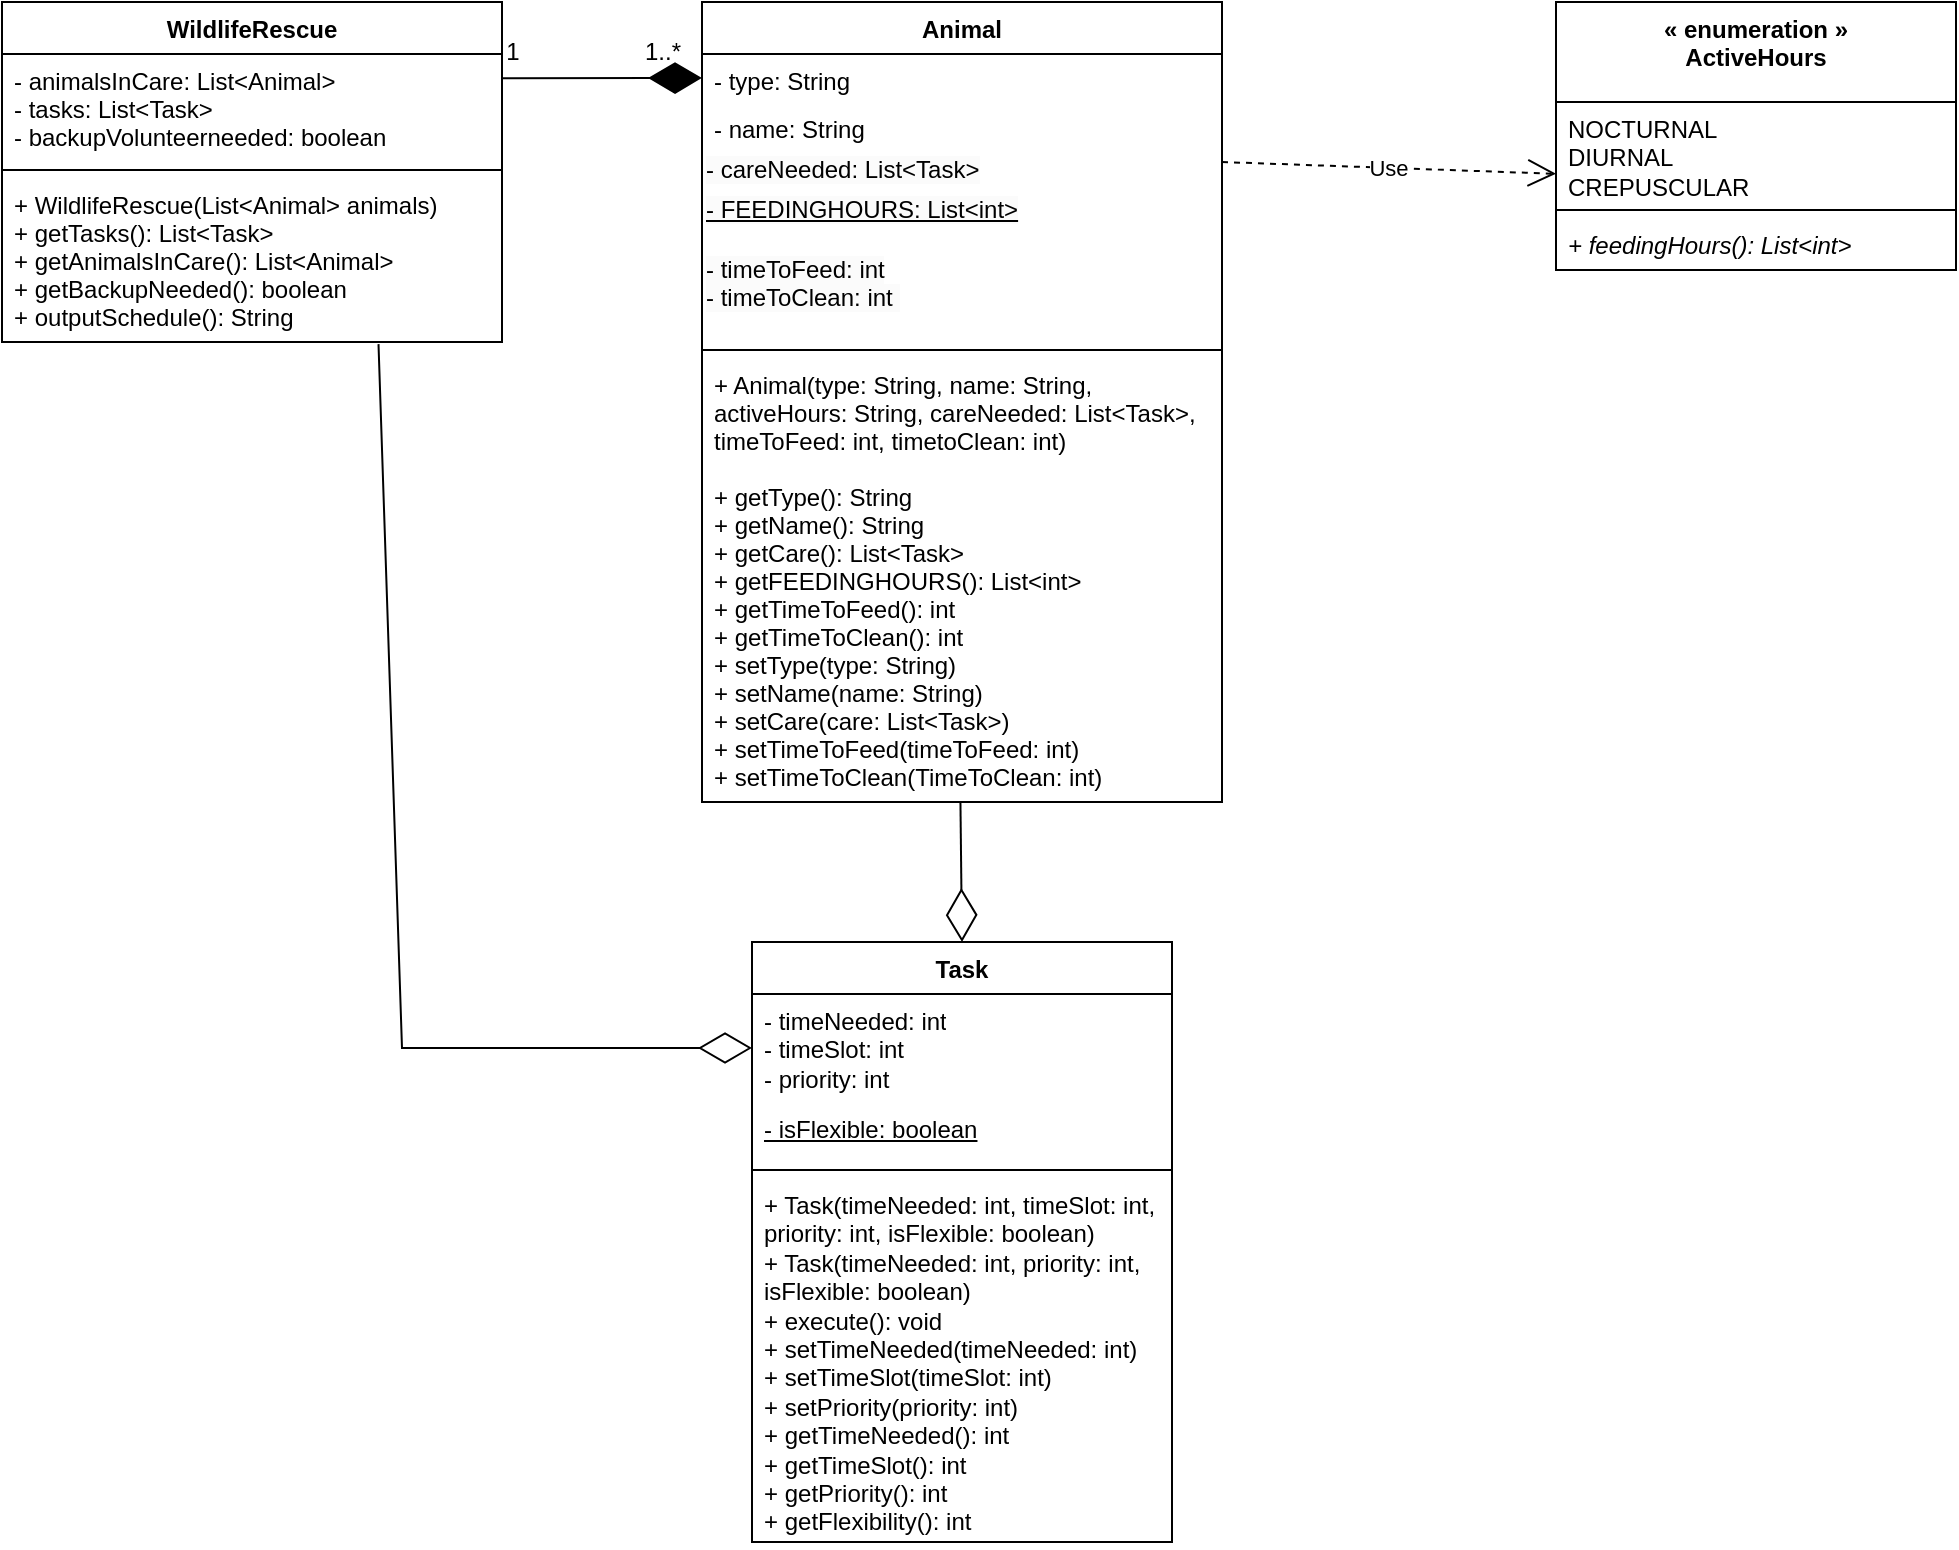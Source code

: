 <mxfile version="21.0.4" type="github">
  <diagram id="2KpLl_mZCOHA58I0HmC6" name="Page-1">
    <mxGraphModel dx="2074" dy="1162" grid="1" gridSize="10" guides="1" tooltips="1" connect="1" arrows="1" fold="1" page="1" pageScale="1" pageWidth="850" pageHeight="1100" math="0" shadow="0">
      <root>
        <mxCell id="0" />
        <mxCell id="1" parent="0" />
        <mxCell id="-pHp2P_mZ8aD6D5N5FeK-2" value="WildlifeRescue" style="swimlane;fontStyle=1;align=center;verticalAlign=top;childLayout=stackLayout;horizontal=1;startSize=26;horizontalStack=0;resizeParent=1;resizeParentMax=0;resizeLast=0;collapsible=1;marginBottom=0;" vertex="1" parent="1">
          <mxGeometry x="50" y="70" width="250" height="170" as="geometry">
            <mxRectangle x="470" y="20" width="130" height="30" as="alternateBounds" />
          </mxGeometry>
        </mxCell>
        <mxCell id="-pHp2P_mZ8aD6D5N5FeK-3" value="- animalsInCare: List&lt;Animal&gt;&#xa;- tasks: List&lt;Task&gt;&#xa;- backupVolunteerneeded: boolean" style="text;strokeColor=none;fillColor=none;align=left;verticalAlign=top;spacingLeft=4;spacingRight=4;overflow=hidden;rotatable=0;points=[[0,0.5],[1,0.5]];portConstraint=eastwest;" vertex="1" parent="-pHp2P_mZ8aD6D5N5FeK-2">
          <mxGeometry y="26" width="250" height="54" as="geometry" />
        </mxCell>
        <mxCell id="-pHp2P_mZ8aD6D5N5FeK-4" value="" style="line;strokeWidth=1;fillColor=none;align=left;verticalAlign=middle;spacingTop=-1;spacingLeft=3;spacingRight=3;rotatable=0;labelPosition=right;points=[];portConstraint=eastwest;strokeColor=inherit;" vertex="1" parent="-pHp2P_mZ8aD6D5N5FeK-2">
          <mxGeometry y="80" width="250" height="8" as="geometry" />
        </mxCell>
        <mxCell id="-pHp2P_mZ8aD6D5N5FeK-5" value="+ WildlifeRescue(List&lt;Animal&gt; animals)&#xa;+ getTasks(): List&lt;Task&gt;&#xa;+ getAnimalsInCare(): List&lt;Animal&gt;&#xa;+ getBackupNeeded(): boolean&#xa;+ outputSchedule(): String" style="text;strokeColor=none;fillColor=none;align=left;verticalAlign=top;spacingLeft=4;spacingRight=4;overflow=hidden;rotatable=0;points=[[0,0.5],[1,0.5]];portConstraint=eastwest;" vertex="1" parent="-pHp2P_mZ8aD6D5N5FeK-2">
          <mxGeometry y="88" width="250" height="82" as="geometry" />
        </mxCell>
        <mxCell id="-pHp2P_mZ8aD6D5N5FeK-6" value="Animal" style="swimlane;fontStyle=1;align=center;verticalAlign=top;childLayout=stackLayout;horizontal=1;startSize=26;horizontalStack=0;resizeParent=1;resizeParentMax=0;resizeLast=0;collapsible=1;marginBottom=0;" vertex="1" parent="1">
          <mxGeometry x="400" y="70" width="260" height="400" as="geometry" />
        </mxCell>
        <mxCell id="-pHp2P_mZ8aD6D5N5FeK-7" value="- type: String" style="text;strokeColor=none;fillColor=none;align=left;verticalAlign=top;spacingLeft=4;spacingRight=4;overflow=hidden;rotatable=0;points=[[0,0.5],[1,0.5]];portConstraint=eastwest;fontStyle=0" vertex="1" parent="-pHp2P_mZ8aD6D5N5FeK-6">
          <mxGeometry y="26" width="260" height="24" as="geometry" />
        </mxCell>
        <mxCell id="-pHp2P_mZ8aD6D5N5FeK-8" value="- name: String" style="text;strokeColor=none;fillColor=none;align=left;verticalAlign=top;spacingLeft=4;spacingRight=4;overflow=hidden;rotatable=0;points=[[0,0.5],[1,0.5]];portConstraint=eastwest;fontStyle=0" vertex="1" parent="-pHp2P_mZ8aD6D5N5FeK-6">
          <mxGeometry y="50" width="260" height="20" as="geometry" />
        </mxCell>
        <mxCell id="-pHp2P_mZ8aD6D5N5FeK-9" value="&lt;span style=&quot;color: rgb(0, 0, 0); font-family: Helvetica; font-size: 12px; font-style: normal; font-variant-ligatures: normal; font-variant-caps: normal; font-weight: 400; letter-spacing: normal; orphans: 2; text-align: left; text-indent: 0px; text-transform: none; widows: 2; word-spacing: 0px; -webkit-text-stroke-width: 0px; background-color: rgb(251, 251, 251); text-decoration-thickness: initial; text-decoration-style: initial; text-decoration-color: initial; float: none; display: inline !important;&quot;&gt;- careNeeded: List&amp;lt;Task&amp;gt;&lt;/span&gt;" style="text;whiteSpace=wrap;html=1;" vertex="1" parent="-pHp2P_mZ8aD6D5N5FeK-6">
          <mxGeometry y="70" width="260" height="20" as="geometry" />
        </mxCell>
        <mxCell id="-pHp2P_mZ8aD6D5N5FeK-10" value="&lt;span style=&quot;color: rgb(0, 0, 0); font-family: Helvetica; font-size: 12px; font-style: normal; font-variant-ligatures: normal; font-variant-caps: normal; font-weight: 400; letter-spacing: normal; orphans: 2; text-align: left; text-indent: 0px; text-transform: none; widows: 2; word-spacing: 0px; -webkit-text-stroke-width: 0px; background-color: rgb(251, 251, 251); text-decoration-thickness: initial; text-decoration-style: initial; text-decoration-color: initial; float: none; display: inline !important;&quot;&gt;&lt;u&gt;- FEEDINGHOURS: List&amp;lt;int&amp;gt;&lt;/u&gt;&lt;/span&gt;" style="text;whiteSpace=wrap;html=1;" vertex="1" parent="-pHp2P_mZ8aD6D5N5FeK-6">
          <mxGeometry y="90" width="260" height="30" as="geometry" />
        </mxCell>
        <mxCell id="-pHp2P_mZ8aD6D5N5FeK-33" value="&lt;span style=&quot;color: rgb(0, 0, 0); font-family: Helvetica; font-size: 12px; font-style: normal; font-variant-ligatures: normal; font-variant-caps: normal; font-weight: 400; letter-spacing: normal; orphans: 2; text-align: left; text-indent: 0px; text-transform: none; widows: 2; word-spacing: 0px; -webkit-text-stroke-width: 0px; background-color: rgb(251, 251, 251); text-decoration-thickness: initial; text-decoration-style: initial; text-decoration-color: initial; float: none; display: inline !important;&quot;&gt;- timeToFeed: int&lt;br&gt;- timeToClean: int&amp;nbsp;&lt;/span&gt;" style="text;whiteSpace=wrap;html=1;" vertex="1" parent="-pHp2P_mZ8aD6D5N5FeK-6">
          <mxGeometry y="120" width="260" height="50" as="geometry" />
        </mxCell>
        <mxCell id="-pHp2P_mZ8aD6D5N5FeK-11" value="" style="line;strokeWidth=1;fillColor=none;align=left;verticalAlign=middle;spacingTop=-1;spacingLeft=3;spacingRight=3;rotatable=0;labelPosition=right;points=[];portConstraint=eastwest;strokeColor=inherit;" vertex="1" parent="-pHp2P_mZ8aD6D5N5FeK-6">
          <mxGeometry y="170" width="260" height="8" as="geometry" />
        </mxCell>
        <mxCell id="-pHp2P_mZ8aD6D5N5FeK-12" value="+ Animal(type: String, name: String, &#xa;activeHours: String, careNeeded: List&lt;Task&gt;, &#xa;timeToFeed: int, timetoClean: int)&#xa;&#xa;+ getType(): String&#xa;+ getName(): String&#xa;+ getCare(): List&lt;Task&gt;&#xa;+ getFEEDINGHOURS(): List&lt;int&gt;&#xa;+ getTimeToFeed(): int&#xa;+ getTimeToClean(): int&#xa;+ setType(type: String)&#xa;+ setName(name: String)&#xa;+ setCare(care: List&lt;Task&gt;)&#xa;+ setTimeToFeed(timeToFeed: int)&#xa;+ setTimeToClean(TimeToClean: int)&#xa;&#xa;" style="text;strokeColor=none;fillColor=none;align=left;verticalAlign=top;spacingLeft=4;spacingRight=4;overflow=hidden;rotatable=0;points=[[0,0.5],[1,0.5]];portConstraint=eastwest;" vertex="1" parent="-pHp2P_mZ8aD6D5N5FeK-6">
          <mxGeometry y="178" width="260" height="222" as="geometry" />
        </mxCell>
        <mxCell id="-pHp2P_mZ8aD6D5N5FeK-13" value="« enumeration »&lt;br style=&quot;border-color: var(--border-color); font-weight: 400;&quot;&gt;&lt;b style=&quot;border-color: var(--border-color);&quot;&gt;ActiveHours&lt;/b&gt;" style="swimlane;fontStyle=1;align=center;verticalAlign=top;childLayout=stackLayout;horizontal=1;startSize=50;horizontalStack=0;resizeParent=1;resizeParentMax=0;resizeLast=0;collapsible=1;marginBottom=0;whiteSpace=wrap;html=1;" vertex="1" parent="1">
          <mxGeometry x="827" y="70" width="200" height="134" as="geometry" />
        </mxCell>
        <mxCell id="-pHp2P_mZ8aD6D5N5FeK-14" value="NOCTURNAL&lt;br&gt;DIURNAL&lt;br&gt;CREPUSCULAR" style="text;strokeColor=none;fillColor=none;align=left;verticalAlign=top;spacingLeft=4;spacingRight=4;overflow=hidden;rotatable=0;points=[[0,0.5],[1,0.5]];portConstraint=eastwest;whiteSpace=wrap;html=1;" vertex="1" parent="-pHp2P_mZ8aD6D5N5FeK-13">
          <mxGeometry y="50" width="200" height="50" as="geometry" />
        </mxCell>
        <mxCell id="-pHp2P_mZ8aD6D5N5FeK-15" value="" style="line;strokeWidth=1;fillColor=none;align=left;verticalAlign=middle;spacingTop=-1;spacingLeft=3;spacingRight=3;rotatable=0;labelPosition=right;points=[];portConstraint=eastwest;strokeColor=inherit;" vertex="1" parent="-pHp2P_mZ8aD6D5N5FeK-13">
          <mxGeometry y="100" width="200" height="8" as="geometry" />
        </mxCell>
        <mxCell id="-pHp2P_mZ8aD6D5N5FeK-16" value="&lt;i&gt;+ feedingHours(): List&amp;lt;int&amp;gt;&lt;/i&gt;" style="text;strokeColor=none;fillColor=none;align=left;verticalAlign=top;spacingLeft=4;spacingRight=4;overflow=hidden;rotatable=0;points=[[0,0.5],[1,0.5]];portConstraint=eastwest;whiteSpace=wrap;html=1;" vertex="1" parent="-pHp2P_mZ8aD6D5N5FeK-13">
          <mxGeometry y="108" width="200" height="26" as="geometry" />
        </mxCell>
        <mxCell id="-pHp2P_mZ8aD6D5N5FeK-17" value="Use" style="endArrow=open;endSize=12;dashed=1;html=1;rounded=0;exitX=1;exitY=0.5;exitDx=0;exitDy=0;entryX=0;entryY=0.718;entryDx=0;entryDy=0;entryPerimeter=0;" edge="1" parent="1" source="-pHp2P_mZ8aD6D5N5FeK-9" target="-pHp2P_mZ8aD6D5N5FeK-14">
          <mxGeometry width="160" relative="1" as="geometry">
            <mxPoint x="650" y="240" as="sourcePoint" />
            <mxPoint x="810" y="240" as="targetPoint" />
          </mxGeometry>
        </mxCell>
        <mxCell id="-pHp2P_mZ8aD6D5N5FeK-18" value="" style="endArrow=diamondThin;endFill=1;endSize=24;html=1;rounded=0;exitX=0.999;exitY=0.225;exitDx=0;exitDy=0;exitPerimeter=0;entryX=0;entryY=0.5;entryDx=0;entryDy=0;" edge="1" parent="1" source="-pHp2P_mZ8aD6D5N5FeK-3" target="-pHp2P_mZ8aD6D5N5FeK-7">
          <mxGeometry width="160" relative="1" as="geometry">
            <mxPoint x="220" y="390" as="sourcePoint" />
            <mxPoint x="380" y="390" as="targetPoint" />
          </mxGeometry>
        </mxCell>
        <mxCell id="-pHp2P_mZ8aD6D5N5FeK-19" value="Task" style="swimlane;fontStyle=1;align=center;verticalAlign=top;childLayout=stackLayout;horizontal=1;startSize=26;horizontalStack=0;resizeParent=1;resizeParentMax=0;resizeLast=0;collapsible=1;marginBottom=0;whiteSpace=wrap;html=1;" vertex="1" parent="1">
          <mxGeometry x="425" y="540" width="210" height="300" as="geometry" />
        </mxCell>
        <mxCell id="-pHp2P_mZ8aD6D5N5FeK-20" value="- timeNeeded: int&lt;br&gt;- timeSlot: int&lt;br&gt;- priority: int" style="text;strokeColor=none;fillColor=none;align=left;verticalAlign=top;spacingLeft=4;spacingRight=4;overflow=hidden;rotatable=0;points=[[0,0.5],[1,0.5]];portConstraint=eastwest;whiteSpace=wrap;html=1;" vertex="1" parent="-pHp2P_mZ8aD6D5N5FeK-19">
          <mxGeometry y="26" width="210" height="54" as="geometry" />
        </mxCell>
        <mxCell id="-pHp2P_mZ8aD6D5N5FeK-21" value="&lt;u&gt;- isFlexible: boolean&lt;/u&gt;" style="text;strokeColor=none;fillColor=none;align=left;verticalAlign=top;spacingLeft=4;spacingRight=4;overflow=hidden;rotatable=0;points=[[0,0.5],[1,0.5]];portConstraint=eastwest;whiteSpace=wrap;html=1;" vertex="1" parent="-pHp2P_mZ8aD6D5N5FeK-19">
          <mxGeometry y="80" width="210" height="30" as="geometry" />
        </mxCell>
        <mxCell id="-pHp2P_mZ8aD6D5N5FeK-22" value="" style="line;strokeWidth=1;fillColor=none;align=left;verticalAlign=middle;spacingTop=-1;spacingLeft=3;spacingRight=3;rotatable=0;labelPosition=right;points=[];portConstraint=eastwest;strokeColor=inherit;" vertex="1" parent="-pHp2P_mZ8aD6D5N5FeK-19">
          <mxGeometry y="110" width="210" height="8" as="geometry" />
        </mxCell>
        <mxCell id="-pHp2P_mZ8aD6D5N5FeK-23" value="+ Task(timeNeeded: int, timeSlot: int, priority: int, isFlexible: boolean)&lt;br&gt;+ Task(timeNeeded: int, priority: int, isFlexible: boolean)&lt;br&gt;+ execute(): void&lt;br&gt;+ setTimeNeeded(timeNeeded: int)&lt;br&gt;+ setTimeSlot(timeSlot: int)&lt;br&gt;+ setPriority(priority: int)&lt;br&gt;+ getTimeNeeded(): int&lt;br&gt;+ getTimeSlot(): int&lt;br&gt;+ getPriority(): int&lt;br&gt;+ getFlexibility(): int" style="text;strokeColor=none;fillColor=none;align=left;verticalAlign=top;spacingLeft=4;spacingRight=4;overflow=hidden;rotatable=0;points=[[0,0.5],[1,0.5]];portConstraint=eastwest;whiteSpace=wrap;html=1;" vertex="1" parent="-pHp2P_mZ8aD6D5N5FeK-19">
          <mxGeometry y="118" width="210" height="182" as="geometry" />
        </mxCell>
        <mxCell id="-pHp2P_mZ8aD6D5N5FeK-24" value="" style="endArrow=diamondThin;endFill=0;endSize=24;html=1;rounded=0;entryX=0.5;entryY=0;entryDx=0;entryDy=0;exitX=0.497;exitY=1;exitDx=0;exitDy=0;exitPerimeter=0;" edge="1" parent="1" source="-pHp2P_mZ8aD6D5N5FeK-12" target="-pHp2P_mZ8aD6D5N5FeK-19">
          <mxGeometry width="160" relative="1" as="geometry">
            <mxPoint x="530" y="350" as="sourcePoint" />
            <mxPoint x="530" y="420" as="targetPoint" />
          </mxGeometry>
        </mxCell>
        <mxCell id="-pHp2P_mZ8aD6D5N5FeK-25" value="1" style="text;html=1;align=center;verticalAlign=middle;resizable=0;points=[];autosize=1;strokeColor=none;fillColor=none;" vertex="1" parent="1">
          <mxGeometry x="290" y="80" width="30" height="30" as="geometry" />
        </mxCell>
        <mxCell id="-pHp2P_mZ8aD6D5N5FeK-26" value="1..*" style="text;html=1;align=center;verticalAlign=middle;resizable=0;points=[];autosize=1;strokeColor=none;fillColor=none;" vertex="1" parent="1">
          <mxGeometry x="360" y="80" width="40" height="30" as="geometry" />
        </mxCell>
        <mxCell id="-pHp2P_mZ8aD6D5N5FeK-27" value="" style="endArrow=diamondThin;endFill=0;endSize=24;html=1;rounded=0;exitX=0.753;exitY=1.013;exitDx=0;exitDy=0;exitPerimeter=0;entryX=0;entryY=0.5;entryDx=0;entryDy=0;" edge="1" parent="1" source="-pHp2P_mZ8aD6D5N5FeK-5" target="-pHp2P_mZ8aD6D5N5FeK-20">
          <mxGeometry width="160" relative="1" as="geometry">
            <mxPoint x="230" y="460" as="sourcePoint" />
            <mxPoint x="390" y="460" as="targetPoint" />
            <Array as="points">
              <mxPoint x="250" y="593" />
            </Array>
          </mxGeometry>
        </mxCell>
      </root>
    </mxGraphModel>
  </diagram>
</mxfile>
